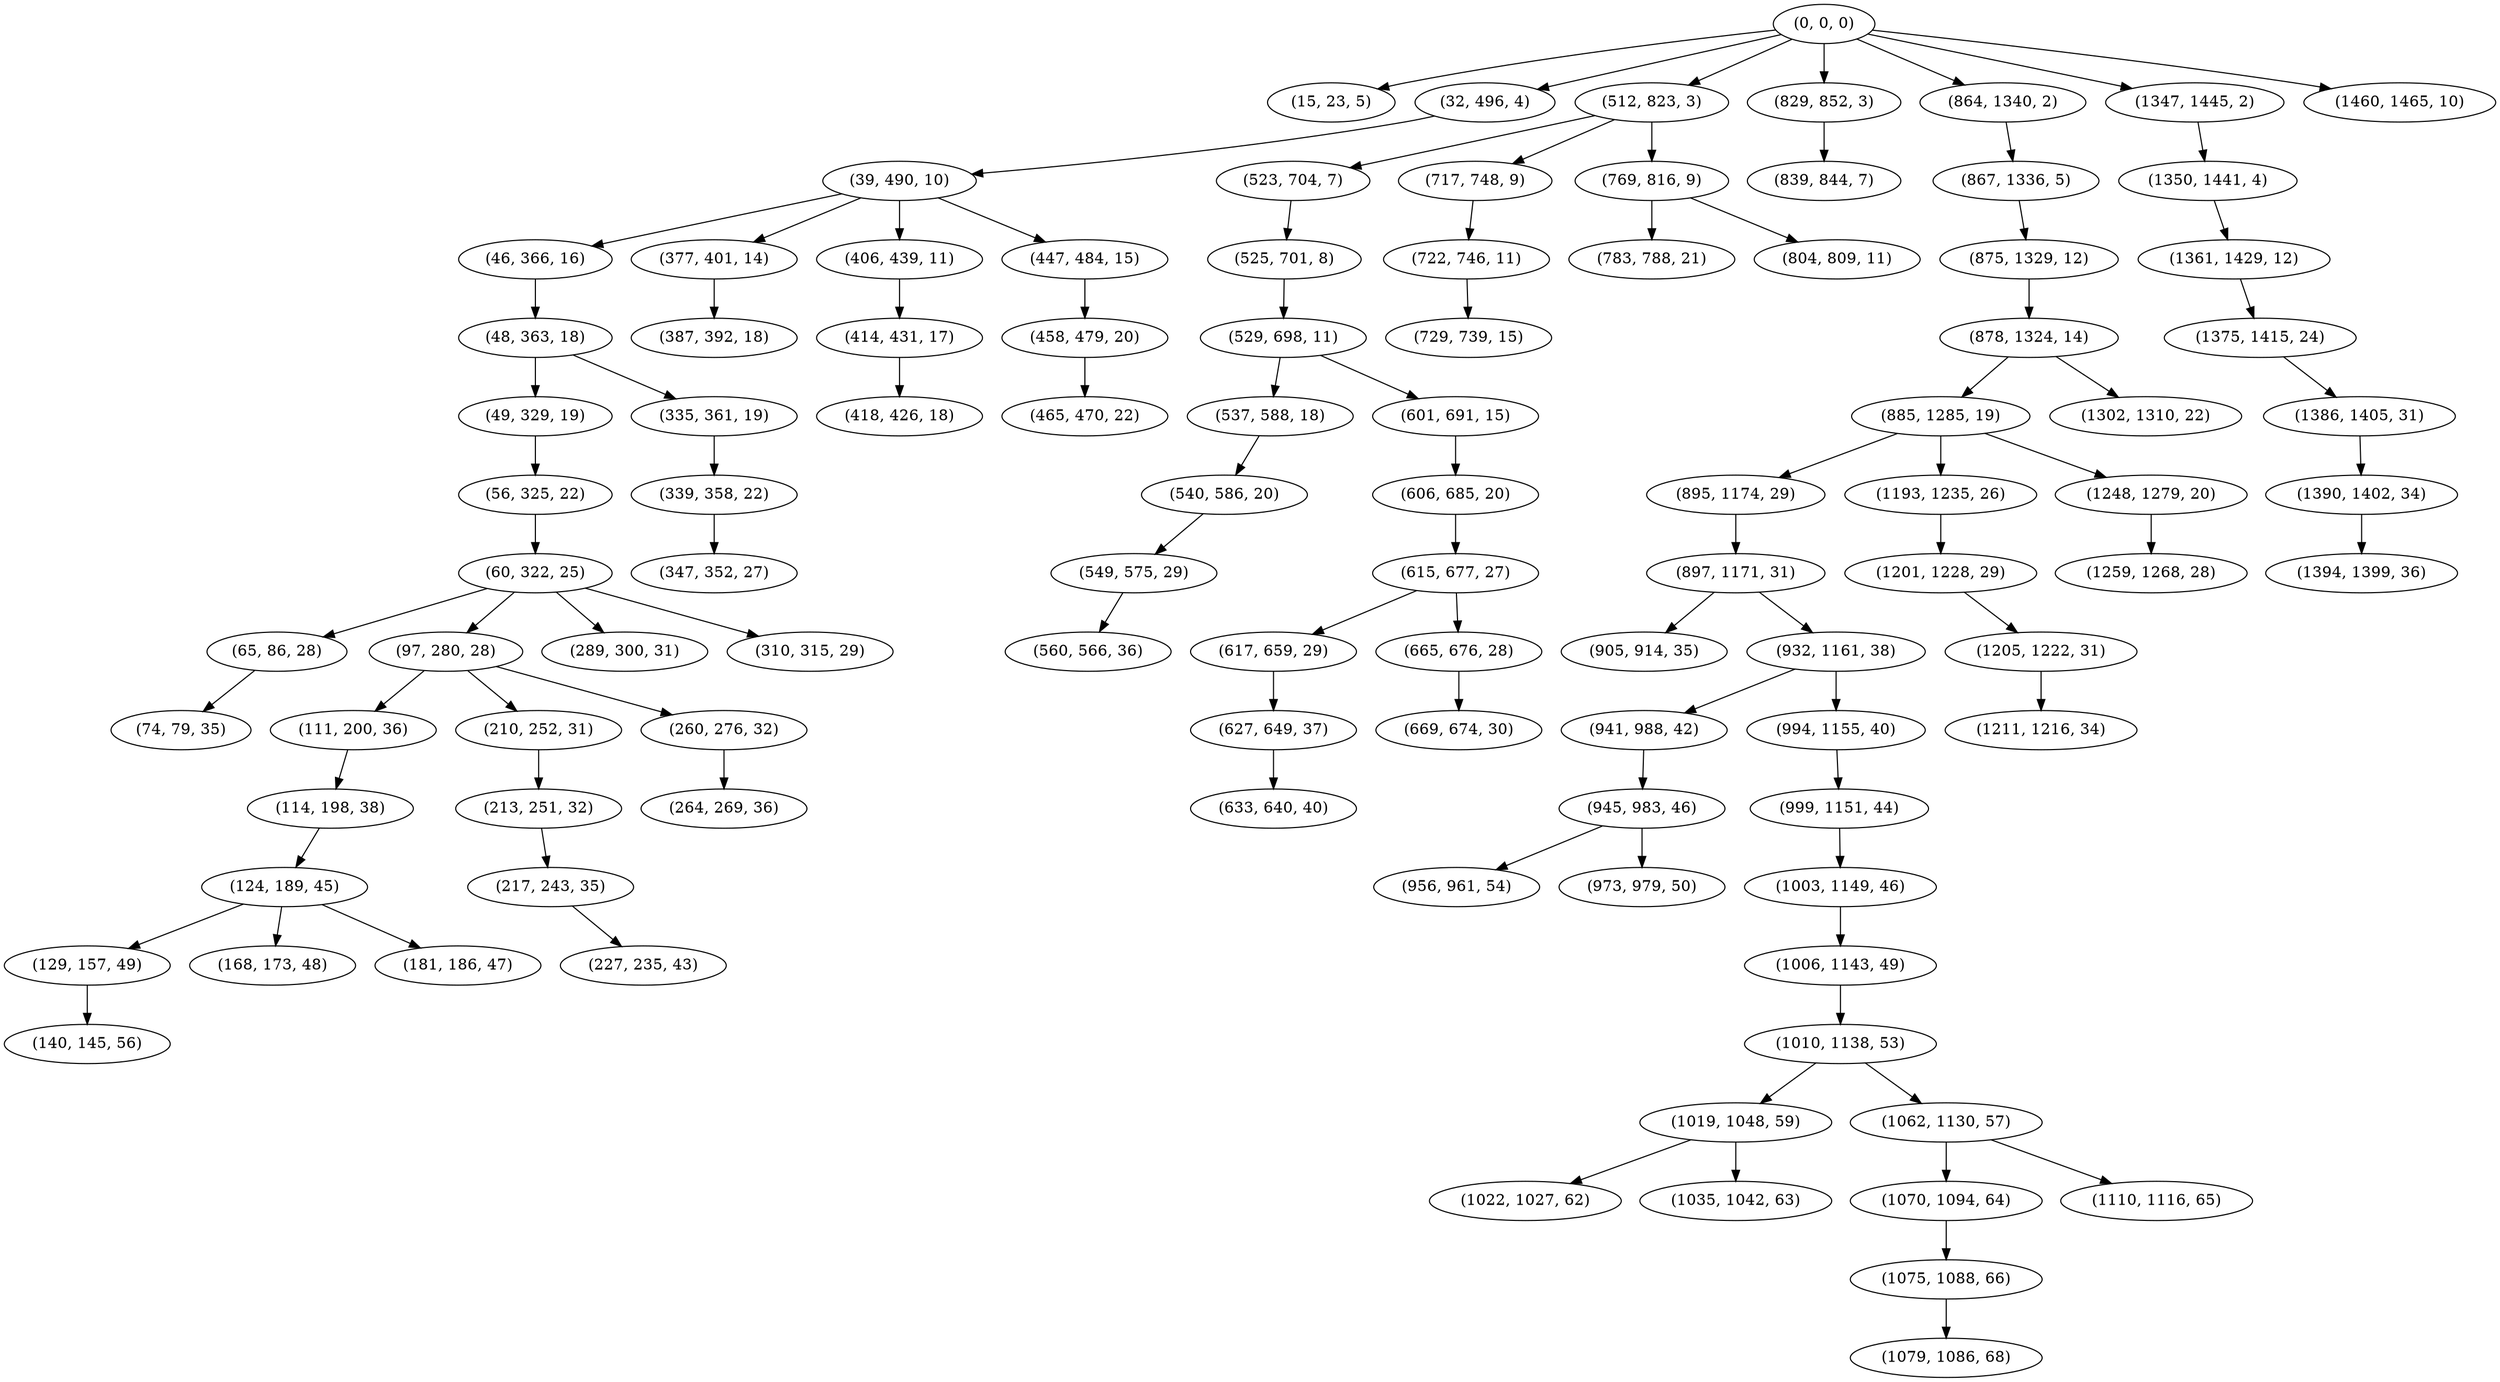digraph tree {
    "(0, 0, 0)";
    "(15, 23, 5)";
    "(32, 496, 4)";
    "(39, 490, 10)";
    "(46, 366, 16)";
    "(48, 363, 18)";
    "(49, 329, 19)";
    "(56, 325, 22)";
    "(60, 322, 25)";
    "(65, 86, 28)";
    "(74, 79, 35)";
    "(97, 280, 28)";
    "(111, 200, 36)";
    "(114, 198, 38)";
    "(124, 189, 45)";
    "(129, 157, 49)";
    "(140, 145, 56)";
    "(168, 173, 48)";
    "(181, 186, 47)";
    "(210, 252, 31)";
    "(213, 251, 32)";
    "(217, 243, 35)";
    "(227, 235, 43)";
    "(260, 276, 32)";
    "(264, 269, 36)";
    "(289, 300, 31)";
    "(310, 315, 29)";
    "(335, 361, 19)";
    "(339, 358, 22)";
    "(347, 352, 27)";
    "(377, 401, 14)";
    "(387, 392, 18)";
    "(406, 439, 11)";
    "(414, 431, 17)";
    "(418, 426, 18)";
    "(447, 484, 15)";
    "(458, 479, 20)";
    "(465, 470, 22)";
    "(512, 823, 3)";
    "(523, 704, 7)";
    "(525, 701, 8)";
    "(529, 698, 11)";
    "(537, 588, 18)";
    "(540, 586, 20)";
    "(549, 575, 29)";
    "(560, 566, 36)";
    "(601, 691, 15)";
    "(606, 685, 20)";
    "(615, 677, 27)";
    "(617, 659, 29)";
    "(627, 649, 37)";
    "(633, 640, 40)";
    "(665, 676, 28)";
    "(669, 674, 30)";
    "(717, 748, 9)";
    "(722, 746, 11)";
    "(729, 739, 15)";
    "(769, 816, 9)";
    "(783, 788, 21)";
    "(804, 809, 11)";
    "(829, 852, 3)";
    "(839, 844, 7)";
    "(864, 1340, 2)";
    "(867, 1336, 5)";
    "(875, 1329, 12)";
    "(878, 1324, 14)";
    "(885, 1285, 19)";
    "(895, 1174, 29)";
    "(897, 1171, 31)";
    "(905, 914, 35)";
    "(932, 1161, 38)";
    "(941, 988, 42)";
    "(945, 983, 46)";
    "(956, 961, 54)";
    "(973, 979, 50)";
    "(994, 1155, 40)";
    "(999, 1151, 44)";
    "(1003, 1149, 46)";
    "(1006, 1143, 49)";
    "(1010, 1138, 53)";
    "(1019, 1048, 59)";
    "(1022, 1027, 62)";
    "(1035, 1042, 63)";
    "(1062, 1130, 57)";
    "(1070, 1094, 64)";
    "(1075, 1088, 66)";
    "(1079, 1086, 68)";
    "(1110, 1116, 65)";
    "(1193, 1235, 26)";
    "(1201, 1228, 29)";
    "(1205, 1222, 31)";
    "(1211, 1216, 34)";
    "(1248, 1279, 20)";
    "(1259, 1268, 28)";
    "(1302, 1310, 22)";
    "(1347, 1445, 2)";
    "(1350, 1441, 4)";
    "(1361, 1429, 12)";
    "(1375, 1415, 24)";
    "(1386, 1405, 31)";
    "(1390, 1402, 34)";
    "(1394, 1399, 36)";
    "(1460, 1465, 10)";
    "(0, 0, 0)" -> "(15, 23, 5)";
    "(0, 0, 0)" -> "(32, 496, 4)";
    "(0, 0, 0)" -> "(512, 823, 3)";
    "(0, 0, 0)" -> "(829, 852, 3)";
    "(0, 0, 0)" -> "(864, 1340, 2)";
    "(0, 0, 0)" -> "(1347, 1445, 2)";
    "(0, 0, 0)" -> "(1460, 1465, 10)";
    "(32, 496, 4)" -> "(39, 490, 10)";
    "(39, 490, 10)" -> "(46, 366, 16)";
    "(39, 490, 10)" -> "(377, 401, 14)";
    "(39, 490, 10)" -> "(406, 439, 11)";
    "(39, 490, 10)" -> "(447, 484, 15)";
    "(46, 366, 16)" -> "(48, 363, 18)";
    "(48, 363, 18)" -> "(49, 329, 19)";
    "(48, 363, 18)" -> "(335, 361, 19)";
    "(49, 329, 19)" -> "(56, 325, 22)";
    "(56, 325, 22)" -> "(60, 322, 25)";
    "(60, 322, 25)" -> "(65, 86, 28)";
    "(60, 322, 25)" -> "(97, 280, 28)";
    "(60, 322, 25)" -> "(289, 300, 31)";
    "(60, 322, 25)" -> "(310, 315, 29)";
    "(65, 86, 28)" -> "(74, 79, 35)";
    "(97, 280, 28)" -> "(111, 200, 36)";
    "(97, 280, 28)" -> "(210, 252, 31)";
    "(97, 280, 28)" -> "(260, 276, 32)";
    "(111, 200, 36)" -> "(114, 198, 38)";
    "(114, 198, 38)" -> "(124, 189, 45)";
    "(124, 189, 45)" -> "(129, 157, 49)";
    "(124, 189, 45)" -> "(168, 173, 48)";
    "(124, 189, 45)" -> "(181, 186, 47)";
    "(129, 157, 49)" -> "(140, 145, 56)";
    "(210, 252, 31)" -> "(213, 251, 32)";
    "(213, 251, 32)" -> "(217, 243, 35)";
    "(217, 243, 35)" -> "(227, 235, 43)";
    "(260, 276, 32)" -> "(264, 269, 36)";
    "(335, 361, 19)" -> "(339, 358, 22)";
    "(339, 358, 22)" -> "(347, 352, 27)";
    "(377, 401, 14)" -> "(387, 392, 18)";
    "(406, 439, 11)" -> "(414, 431, 17)";
    "(414, 431, 17)" -> "(418, 426, 18)";
    "(447, 484, 15)" -> "(458, 479, 20)";
    "(458, 479, 20)" -> "(465, 470, 22)";
    "(512, 823, 3)" -> "(523, 704, 7)";
    "(512, 823, 3)" -> "(717, 748, 9)";
    "(512, 823, 3)" -> "(769, 816, 9)";
    "(523, 704, 7)" -> "(525, 701, 8)";
    "(525, 701, 8)" -> "(529, 698, 11)";
    "(529, 698, 11)" -> "(537, 588, 18)";
    "(529, 698, 11)" -> "(601, 691, 15)";
    "(537, 588, 18)" -> "(540, 586, 20)";
    "(540, 586, 20)" -> "(549, 575, 29)";
    "(549, 575, 29)" -> "(560, 566, 36)";
    "(601, 691, 15)" -> "(606, 685, 20)";
    "(606, 685, 20)" -> "(615, 677, 27)";
    "(615, 677, 27)" -> "(617, 659, 29)";
    "(615, 677, 27)" -> "(665, 676, 28)";
    "(617, 659, 29)" -> "(627, 649, 37)";
    "(627, 649, 37)" -> "(633, 640, 40)";
    "(665, 676, 28)" -> "(669, 674, 30)";
    "(717, 748, 9)" -> "(722, 746, 11)";
    "(722, 746, 11)" -> "(729, 739, 15)";
    "(769, 816, 9)" -> "(783, 788, 21)";
    "(769, 816, 9)" -> "(804, 809, 11)";
    "(829, 852, 3)" -> "(839, 844, 7)";
    "(864, 1340, 2)" -> "(867, 1336, 5)";
    "(867, 1336, 5)" -> "(875, 1329, 12)";
    "(875, 1329, 12)" -> "(878, 1324, 14)";
    "(878, 1324, 14)" -> "(885, 1285, 19)";
    "(878, 1324, 14)" -> "(1302, 1310, 22)";
    "(885, 1285, 19)" -> "(895, 1174, 29)";
    "(885, 1285, 19)" -> "(1193, 1235, 26)";
    "(885, 1285, 19)" -> "(1248, 1279, 20)";
    "(895, 1174, 29)" -> "(897, 1171, 31)";
    "(897, 1171, 31)" -> "(905, 914, 35)";
    "(897, 1171, 31)" -> "(932, 1161, 38)";
    "(932, 1161, 38)" -> "(941, 988, 42)";
    "(932, 1161, 38)" -> "(994, 1155, 40)";
    "(941, 988, 42)" -> "(945, 983, 46)";
    "(945, 983, 46)" -> "(956, 961, 54)";
    "(945, 983, 46)" -> "(973, 979, 50)";
    "(994, 1155, 40)" -> "(999, 1151, 44)";
    "(999, 1151, 44)" -> "(1003, 1149, 46)";
    "(1003, 1149, 46)" -> "(1006, 1143, 49)";
    "(1006, 1143, 49)" -> "(1010, 1138, 53)";
    "(1010, 1138, 53)" -> "(1019, 1048, 59)";
    "(1010, 1138, 53)" -> "(1062, 1130, 57)";
    "(1019, 1048, 59)" -> "(1022, 1027, 62)";
    "(1019, 1048, 59)" -> "(1035, 1042, 63)";
    "(1062, 1130, 57)" -> "(1070, 1094, 64)";
    "(1062, 1130, 57)" -> "(1110, 1116, 65)";
    "(1070, 1094, 64)" -> "(1075, 1088, 66)";
    "(1075, 1088, 66)" -> "(1079, 1086, 68)";
    "(1193, 1235, 26)" -> "(1201, 1228, 29)";
    "(1201, 1228, 29)" -> "(1205, 1222, 31)";
    "(1205, 1222, 31)" -> "(1211, 1216, 34)";
    "(1248, 1279, 20)" -> "(1259, 1268, 28)";
    "(1347, 1445, 2)" -> "(1350, 1441, 4)";
    "(1350, 1441, 4)" -> "(1361, 1429, 12)";
    "(1361, 1429, 12)" -> "(1375, 1415, 24)";
    "(1375, 1415, 24)" -> "(1386, 1405, 31)";
    "(1386, 1405, 31)" -> "(1390, 1402, 34)";
    "(1390, 1402, 34)" -> "(1394, 1399, 36)";
}
